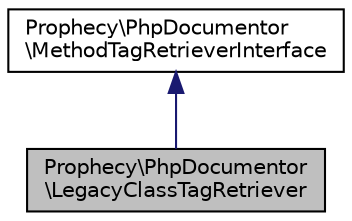 digraph "Prophecy\PhpDocumentor\LegacyClassTagRetriever"
{
  edge [fontname="Helvetica",fontsize="10",labelfontname="Helvetica",labelfontsize="10"];
  node [fontname="Helvetica",fontsize="10",shape=record];
  Node2 [label="Prophecy\\PhpDocumentor\l\\LegacyClassTagRetriever",height=0.2,width=0.4,color="black", fillcolor="grey75", style="filled", fontcolor="black"];
  Node3 -> Node2 [dir="back",color="midnightblue",fontsize="10",style="solid",fontname="Helvetica"];
  Node3 [label="Prophecy\\PhpDocumentor\l\\MethodTagRetrieverInterface",height=0.2,width=0.4,color="black", fillcolor="white", style="filled",URL="$interfaceProphecy_1_1PhpDocumentor_1_1MethodTagRetrieverInterface.html"];
}
